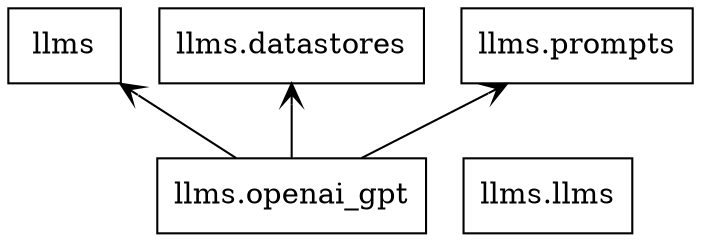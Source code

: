 digraph "packages" {
rankdir=BT
charset="utf-8"
"llms" [color="black", label=<llms>, shape="box", style="solid"];
"llms.datastores" [color="black", label=<llms.datastores>, shape="box", style="solid"];
"llms.llms" [color="black", label=<llms.llms>, shape="box", style="solid"];
"llms.openai_gpt" [color="black", label=<llms.openai_gpt>, shape="box", style="solid"];
"llms.prompts" [color="black", label=<llms.prompts>, shape="box", style="solid"];
"llms.openai_gpt" -> "llms" [arrowhead="open", arrowtail="none"];
"llms.openai_gpt" -> "llms.datastores" [arrowhead="open", arrowtail="none"];
"llms.openai_gpt" -> "llms.prompts" [arrowhead="open", arrowtail="none"];
}
